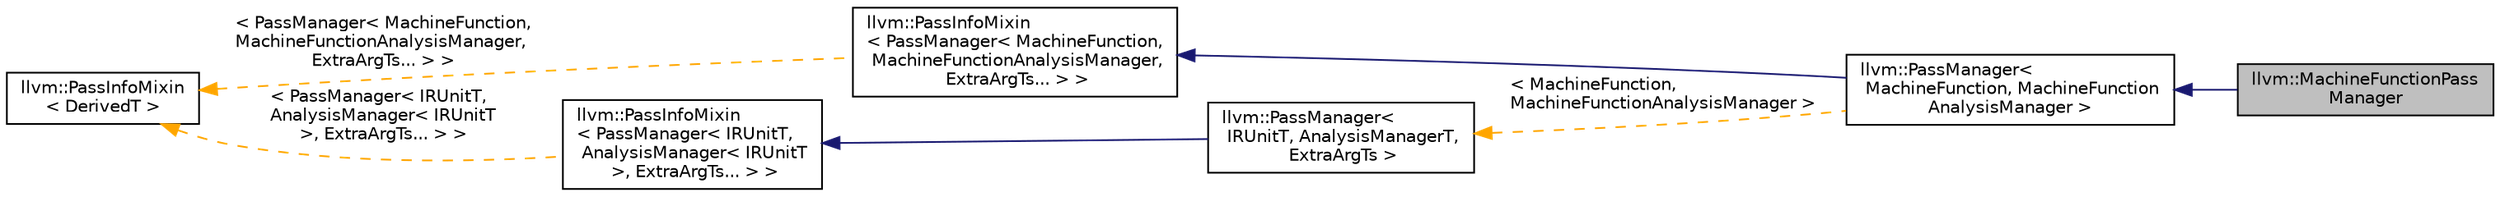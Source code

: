 digraph "llvm::MachineFunctionPassManager"
{
 // LATEX_PDF_SIZE
  bgcolor="transparent";
  edge [fontname="Helvetica",fontsize="10",labelfontname="Helvetica",labelfontsize="10"];
  node [fontname="Helvetica",fontsize="10",shape=record];
  rankdir="LR";
  Node1 [label="llvm::MachineFunctionPass\lManager",height=0.2,width=0.4,color="black", fillcolor="grey75", style="filled", fontcolor="black",tooltip="MachineFunctionPassManager adds/removes below features to/from the base PassManager template instanti..."];
  Node2 -> Node1 [dir="back",color="midnightblue",fontsize="10",style="solid",fontname="Helvetica"];
  Node2 [label="llvm::PassManager\<\l MachineFunction, MachineFunction\lAnalysisManager \>",height=0.2,width=0.4,color="black",URL="$classllvm_1_1PassManager.html",tooltip=" "];
  Node3 -> Node2 [dir="back",color="midnightblue",fontsize="10",style="solid",fontname="Helvetica"];
  Node3 [label="llvm::PassInfoMixin\l\< PassManager\< MachineFunction,\l MachineFunctionAnalysisManager,\l ExtraArgTs... \> \>",height=0.2,width=0.4,color="black",URL="$structllvm_1_1PassInfoMixin.html",tooltip=" "];
  Node4 -> Node3 [dir="back",color="orange",fontsize="10",style="dashed",label=" \< PassManager\< MachineFunction,\l MachineFunctionAnalysisManager,\l ExtraArgTs... \> \>" ,fontname="Helvetica"];
  Node4 [label="llvm::PassInfoMixin\l\< DerivedT \>",height=0.2,width=0.4,color="black",URL="$structllvm_1_1PassInfoMixin.html",tooltip="A CRTP mix-in to automatically provide informational APIs needed for passes."];
  Node5 -> Node2 [dir="back",color="orange",fontsize="10",style="dashed",label=" \< MachineFunction,\l MachineFunctionAnalysisManager \>" ,fontname="Helvetica"];
  Node5 [label="llvm::PassManager\<\l IRUnitT, AnalysisManagerT,\l ExtraArgTs \>",height=0.2,width=0.4,color="black",URL="$classllvm_1_1PassManager.html",tooltip="Manages a sequence of passes over a particular unit of IR."];
  Node6 -> Node5 [dir="back",color="midnightblue",fontsize="10",style="solid",fontname="Helvetica"];
  Node6 [label="llvm::PassInfoMixin\l\< PassManager\< IRUnitT,\l AnalysisManager\< IRUnitT\l \>, ExtraArgTs... \> \>",height=0.2,width=0.4,color="black",URL="$structllvm_1_1PassInfoMixin.html",tooltip=" "];
  Node4 -> Node6 [dir="back",color="orange",fontsize="10",style="dashed",label=" \< PassManager\< IRUnitT,\l AnalysisManager\< IRUnitT\l \>, ExtraArgTs... \> \>" ,fontname="Helvetica"];
}
